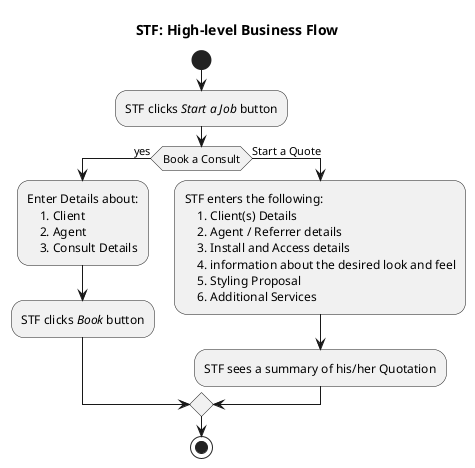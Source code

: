 @startuml
    title STF: High-level Business Flow
    start
    :STF clicks //Start a Job// button;

    if (Book a Consult) then (yes)
        :Enter Details about:
            1. Client
            2. Agent
            3. Consult Details;

        :STF clicks //Book// button;
    else (Start a Quote)
        :STF enters the following:
            1. Client(s) Details
            2. Agent / Referrer details
            3. Install and Access details
            4. information about the desired look and feel
            5. Styling Proposal
            6. Additional Services;

        :STF sees a summary of his/her Quotation;

    endif
    stop
@enduml